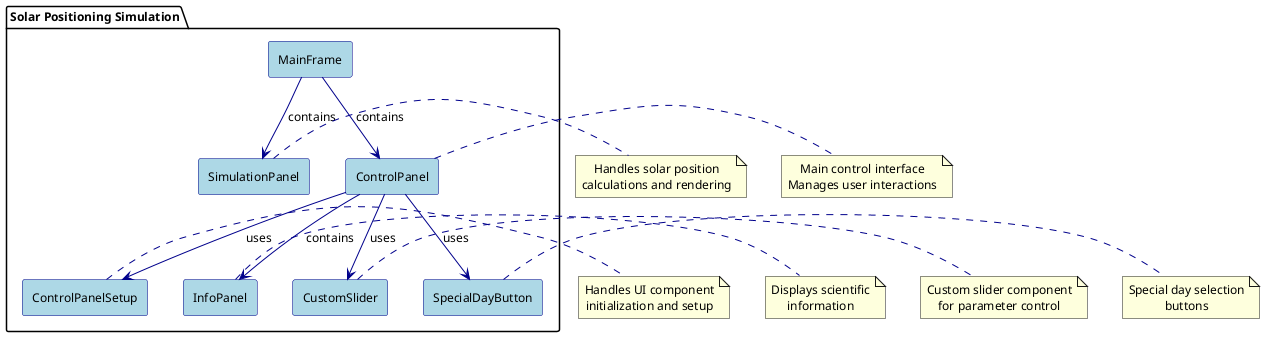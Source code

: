 @startuml Solar Positioning Simulation Architecture

' Styling
skinparam componentStyle rectangle
skinparam backgroundColor white
skinparam defaultFontName JetBrains Mono
skinparam defaultFontSize 12
skinparam defaultTextAlignment center
skinparam component {
    BackgroundColor LightBlue
    BorderColor DarkBlue
    ArrowColor DarkBlue
}

' Main Components
package "Solar Positioning Simulation" {
    [MainFrame] as main
    [SimulationPanel] as sim
    [ControlPanel] as control
    [ControlPanelSetup] as setup
    [InfoPanel] as info
    [CustomSlider] as slider
    [SpecialDayButton] as button
}

' Dependencies
main --> sim : contains
main --> control : contains
control --> setup : uses
control --> info : contains
control --> slider : uses
control --> button : uses

' Component Details
note right of sim
  Handles solar position
  calculations and rendering
end note

note right of control
  Main control interface
  Manages user interactions
end note

note right of setup
  Handles UI component
  initialization and setup
end note

note right of info
  Displays scientific
  information
end note

note right of slider
  Custom slider component
  for parameter control
end note

note right of button
  Special day selection
  buttons
end note

@enduml 